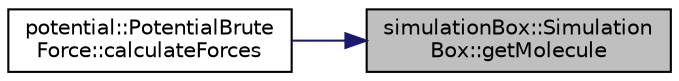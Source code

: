 digraph "simulationBox::SimulationBox::getMolecule"
{
 // LATEX_PDF_SIZE
  edge [fontname="Helvetica",fontsize="10",labelfontname="Helvetica",labelfontsize="10"];
  node [fontname="Helvetica",fontsize="10",shape=record];
  rankdir="RL";
  Node1 [label="simulationBox::Simulation\lBox::getMolecule",height=0.2,width=0.4,color="black", fillcolor="grey75", style="filled", fontcolor="black",tooltip=" "];
  Node1 -> Node2 [dir="back",color="midnightblue",fontsize="10",style="solid",fontname="Helvetica"];
  Node2 [label="potential::PotentialBrute\lForce::calculateForces",height=0.2,width=0.4,color="black", fillcolor="white", style="filled",URL="$classpotential_1_1PotentialBruteForce.html#a3c4b473d8c9344ab965fd6f9239ea87b",tooltip="calculates forces, coulombic and non-coulombic energy for brute force routine"];
}
